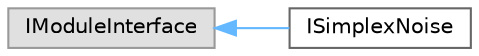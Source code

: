digraph "Graphical Class Hierarchy"
{
 // LATEX_PDF_SIZE
  bgcolor="transparent";
  edge [fontname=Helvetica,fontsize=10,labelfontname=Helvetica,labelfontsize=10];
  node [fontname=Helvetica,fontsize=10,shape=box,height=0.2,width=0.4];
  rankdir="LR";
  Node0 [id="Node000000",label="IModuleInterface",height=0.2,width=0.4,color="grey60", fillcolor="#E0E0E0", style="filled",tooltip=" "];
  Node0 -> Node1 [id="edge238_Node000000_Node000001",dir="back",color="steelblue1",style="solid",tooltip=" "];
  Node1 [id="Node000001",label="ISimplexNoise",height=0.2,width=0.4,color="grey40", fillcolor="white", style="filled",URL="$class_i_simplex_noise.html",tooltip=" "];
}
